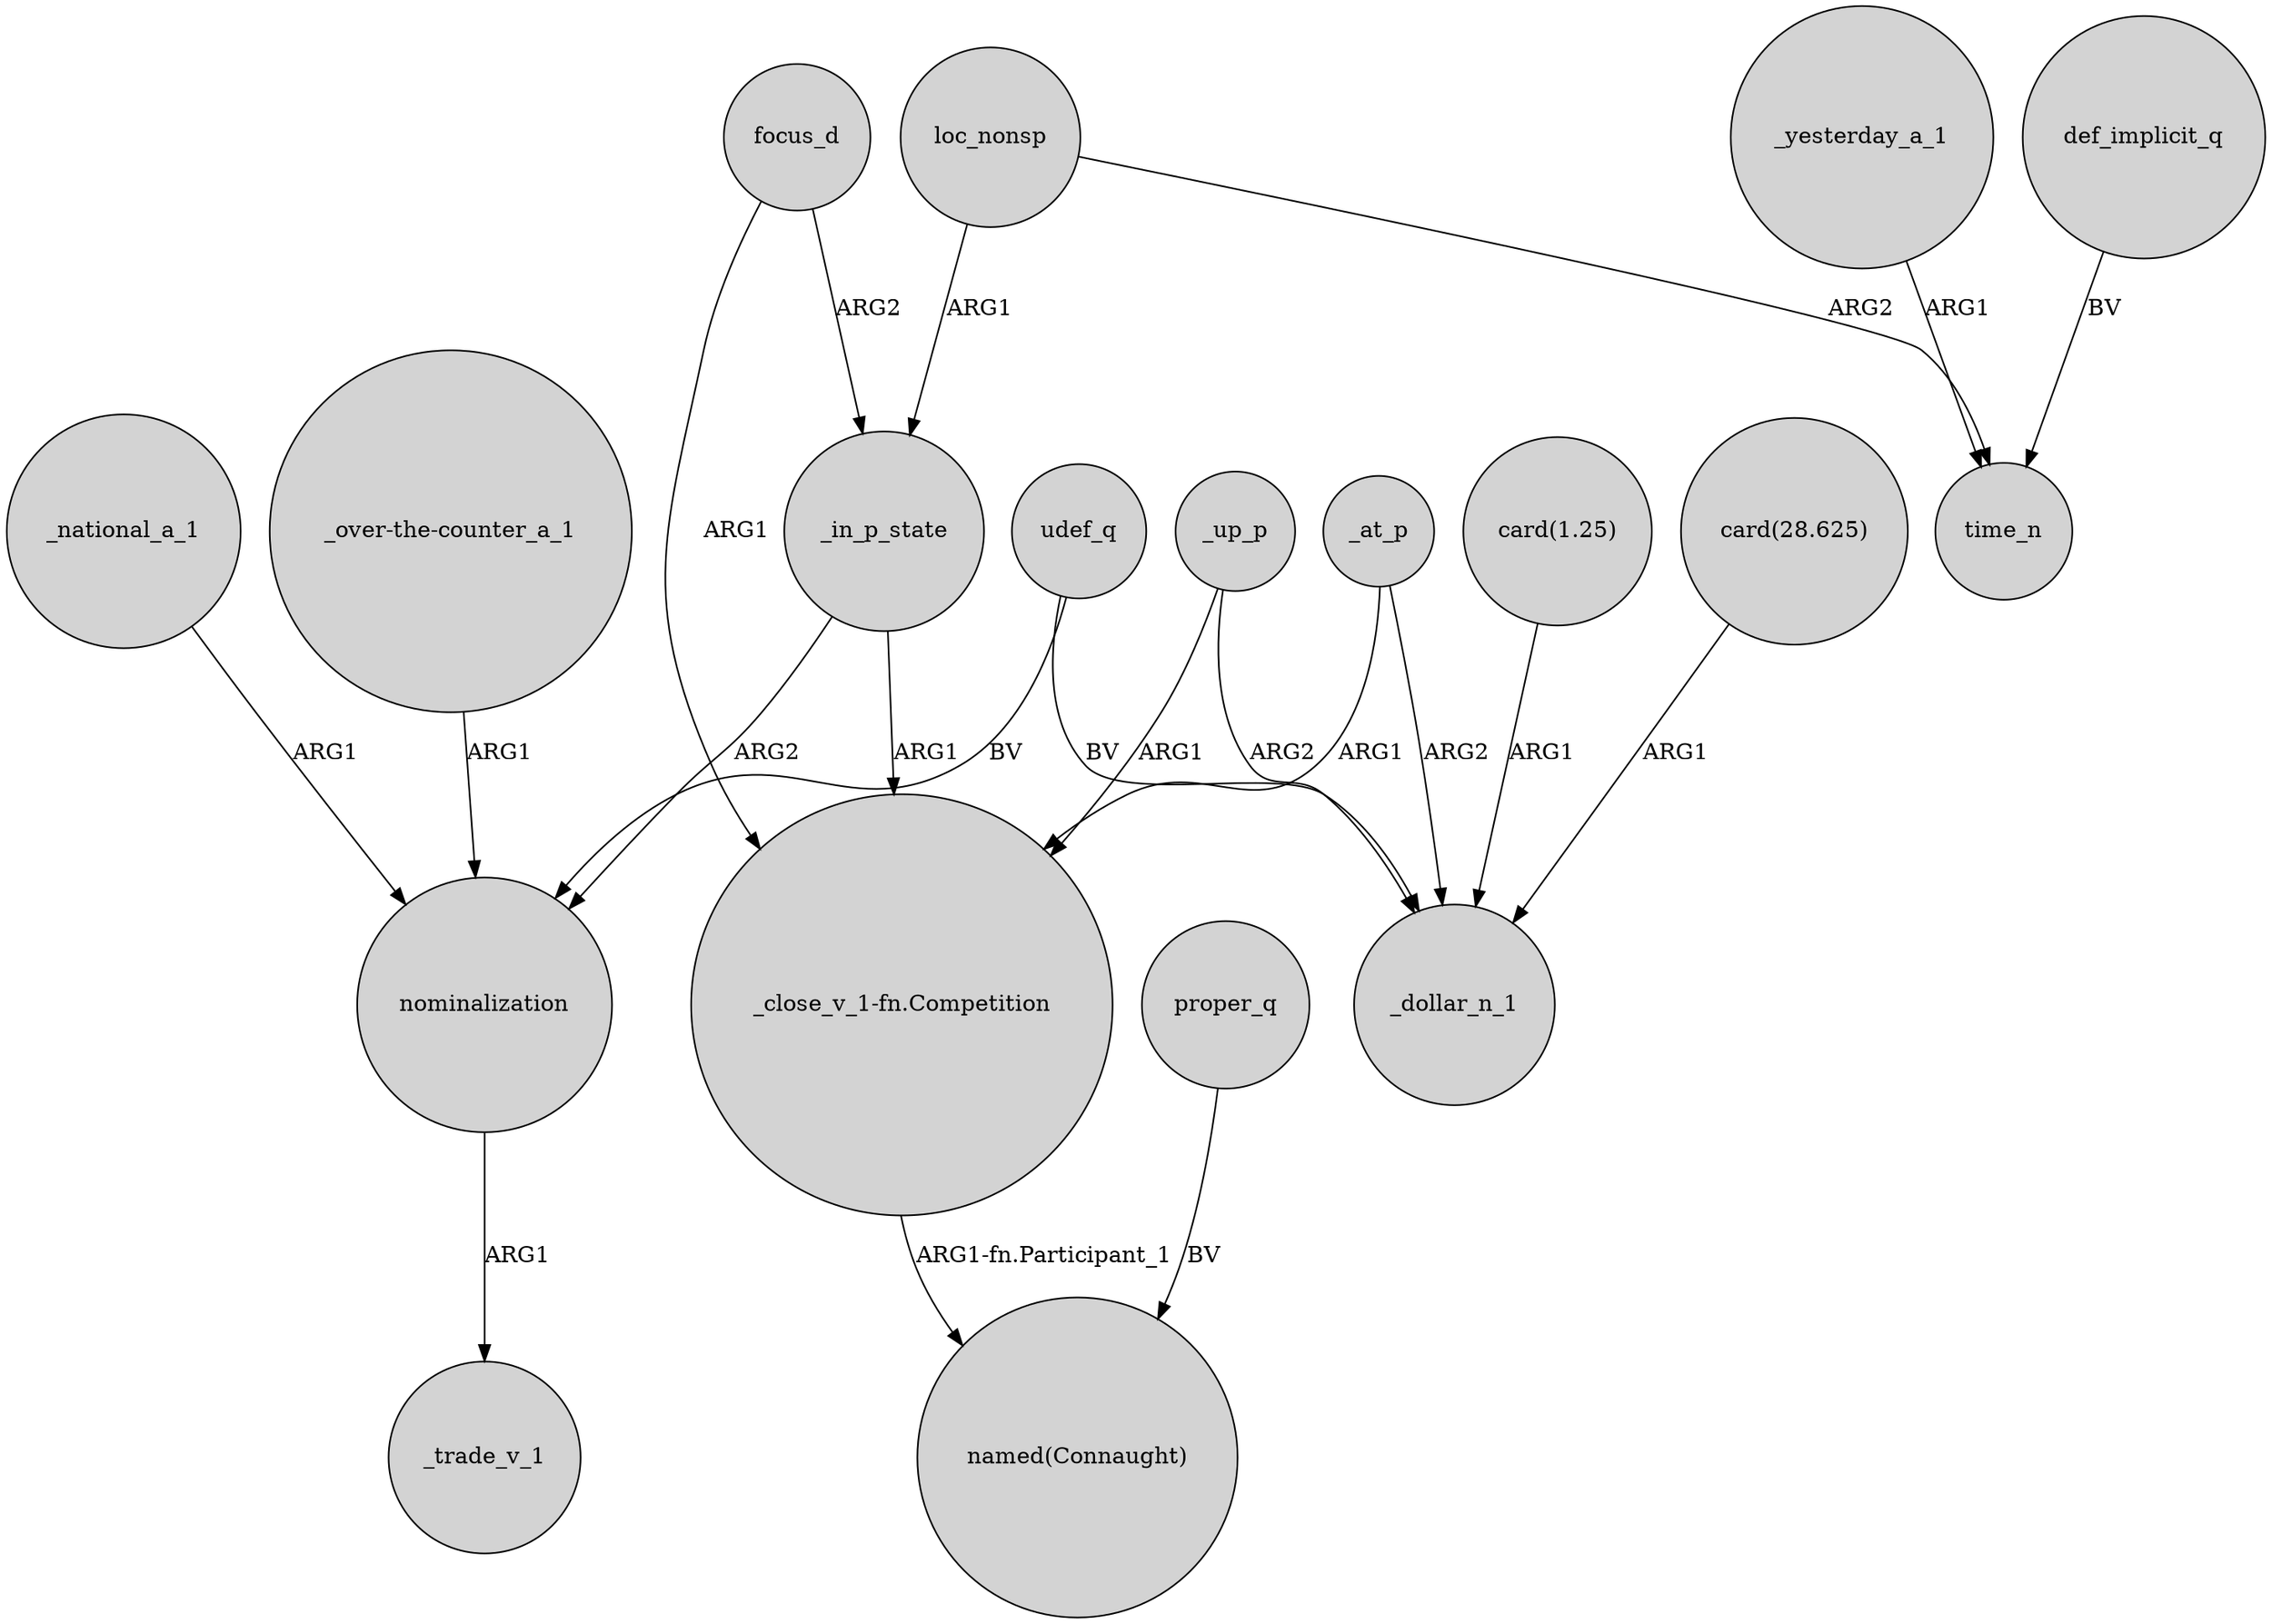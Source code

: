 digraph {
	node [shape=circle style=filled]
	_in_p_state -> nominalization [label=ARG2]
	proper_q -> "named(Connaught)" [label=BV]
	focus_d -> _in_p_state [label=ARG2]
	_at_p -> "_close_v_1-fn.Competition" [label=ARG1]
	"_over-the-counter_a_1" -> nominalization [label=ARG1]
	_up_p -> "_close_v_1-fn.Competition" [label=ARG1]
	udef_q -> nominalization [label=BV]
	_yesterday_a_1 -> time_n [label=ARG1]
	"card(28.625)" -> _dollar_n_1 [label=ARG1]
	_up_p -> _dollar_n_1 [label=ARG2]
	focus_d -> "_close_v_1-fn.Competition" [label=ARG1]
	_at_p -> _dollar_n_1 [label=ARG2]
	_in_p_state -> "_close_v_1-fn.Competition" [label=ARG1]
	udef_q -> _dollar_n_1 [label=BV]
	"_close_v_1-fn.Competition" -> "named(Connaught)" [label="ARG1-fn.Participant_1"]
	loc_nonsp -> time_n [label=ARG2]
	def_implicit_q -> time_n [label=BV]
	_national_a_1 -> nominalization [label=ARG1]
	"card(1.25)" -> _dollar_n_1 [label=ARG1]
	loc_nonsp -> _in_p_state [label=ARG1]
	nominalization -> _trade_v_1 [label=ARG1]
}

